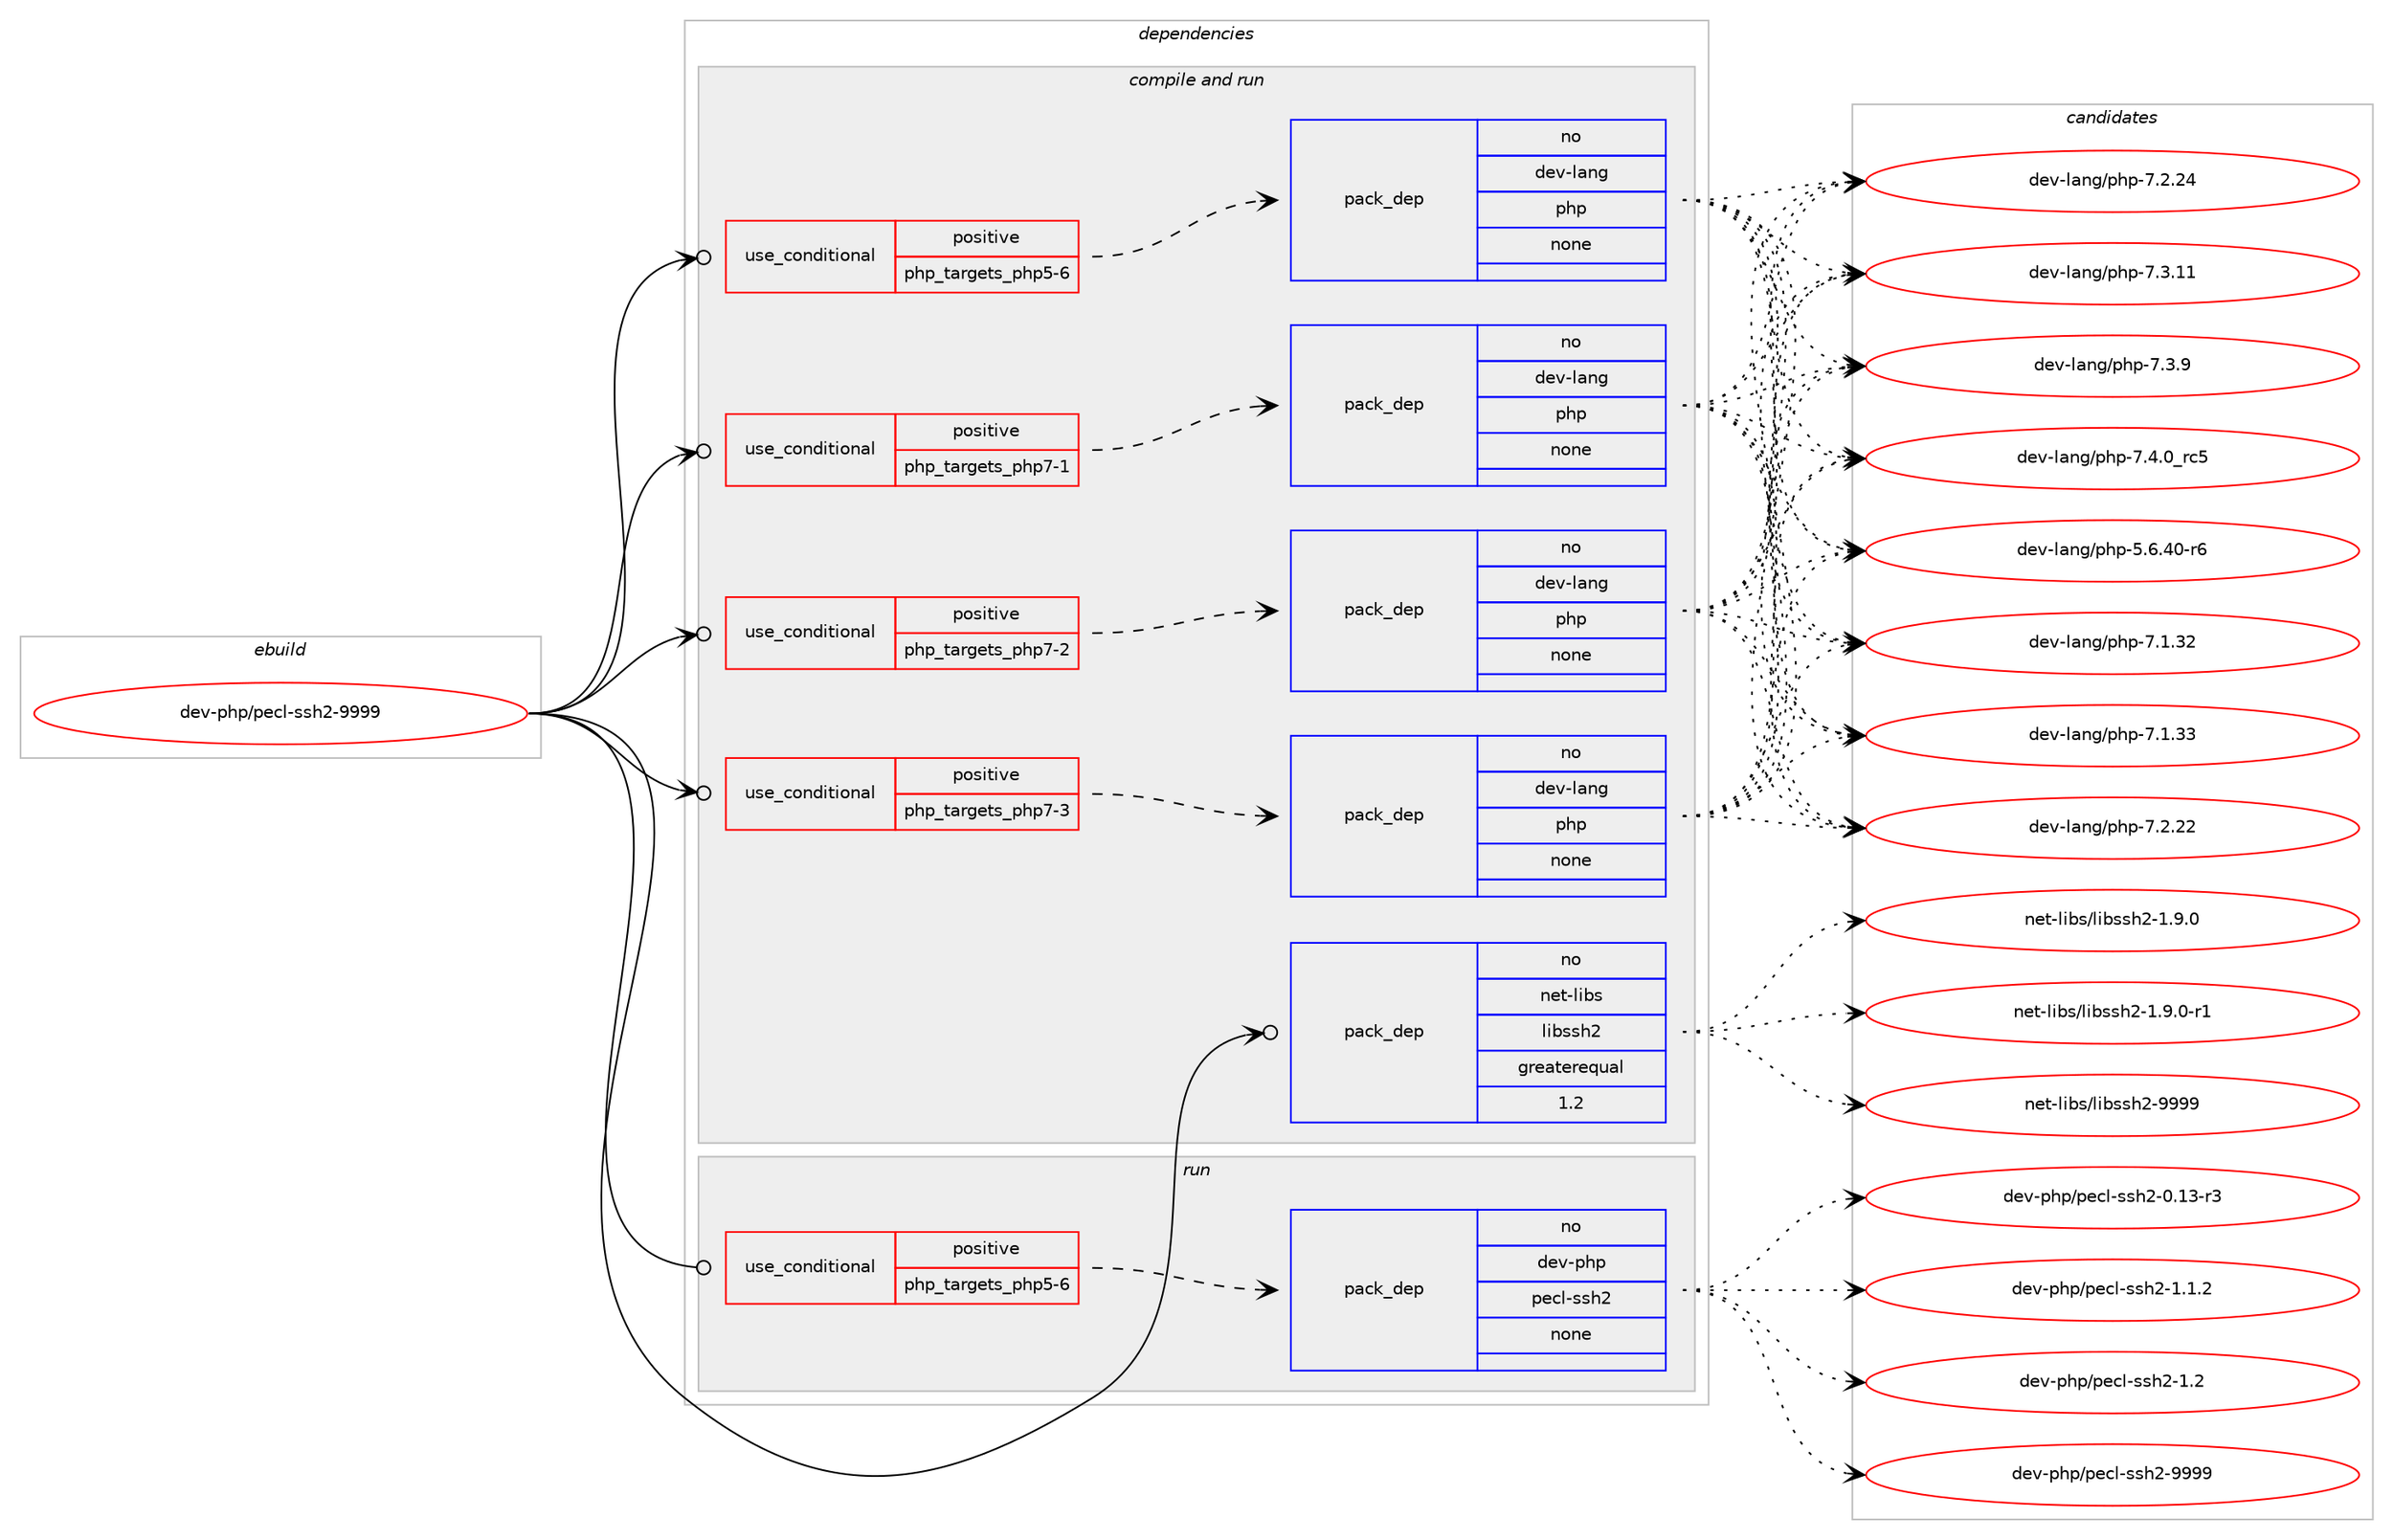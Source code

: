 digraph prolog {

# *************
# Graph options
# *************

newrank=true;
concentrate=true;
compound=true;
graph [rankdir=LR,fontname=Helvetica,fontsize=10,ranksep=1.5];#, ranksep=2.5, nodesep=0.2];
edge  [arrowhead=vee];
node  [fontname=Helvetica,fontsize=10];

# **********
# The ebuild
# **********

subgraph cluster_leftcol {
color=gray;
rank=same;
label=<<i>ebuild</i>>;
id [label="dev-php/pecl-ssh2-9999", color=red, width=4, href="../dev-php/pecl-ssh2-9999.svg"];
}

# ****************
# The dependencies
# ****************

subgraph cluster_midcol {
color=gray;
label=<<i>dependencies</i>>;
subgraph cluster_compile {
fillcolor="#eeeeee";
style=filled;
label=<<i>compile</i>>;
}
subgraph cluster_compileandrun {
fillcolor="#eeeeee";
style=filled;
label=<<i>compile and run</i>>;
subgraph cond135240 {
dependency591159 [label=<<TABLE BORDER="0" CELLBORDER="1" CELLSPACING="0" CELLPADDING="4"><TR><TD ROWSPAN="3" CELLPADDING="10">use_conditional</TD></TR><TR><TD>positive</TD></TR><TR><TD>php_targets_php5-6</TD></TR></TABLE>>, shape=none, color=red];
subgraph pack444179 {
dependency591160 [label=<<TABLE BORDER="0" CELLBORDER="1" CELLSPACING="0" CELLPADDING="4" WIDTH="220"><TR><TD ROWSPAN="6" CELLPADDING="30">pack_dep</TD></TR><TR><TD WIDTH="110">no</TD></TR><TR><TD>dev-lang</TD></TR><TR><TD>php</TD></TR><TR><TD>none</TD></TR><TR><TD></TD></TR></TABLE>>, shape=none, color=blue];
}
dependency591159:e -> dependency591160:w [weight=20,style="dashed",arrowhead="vee"];
}
id:e -> dependency591159:w [weight=20,style="solid",arrowhead="odotvee"];
subgraph cond135241 {
dependency591161 [label=<<TABLE BORDER="0" CELLBORDER="1" CELLSPACING="0" CELLPADDING="4"><TR><TD ROWSPAN="3" CELLPADDING="10">use_conditional</TD></TR><TR><TD>positive</TD></TR><TR><TD>php_targets_php7-1</TD></TR></TABLE>>, shape=none, color=red];
subgraph pack444180 {
dependency591162 [label=<<TABLE BORDER="0" CELLBORDER="1" CELLSPACING="0" CELLPADDING="4" WIDTH="220"><TR><TD ROWSPAN="6" CELLPADDING="30">pack_dep</TD></TR><TR><TD WIDTH="110">no</TD></TR><TR><TD>dev-lang</TD></TR><TR><TD>php</TD></TR><TR><TD>none</TD></TR><TR><TD></TD></TR></TABLE>>, shape=none, color=blue];
}
dependency591161:e -> dependency591162:w [weight=20,style="dashed",arrowhead="vee"];
}
id:e -> dependency591161:w [weight=20,style="solid",arrowhead="odotvee"];
subgraph cond135242 {
dependency591163 [label=<<TABLE BORDER="0" CELLBORDER="1" CELLSPACING="0" CELLPADDING="4"><TR><TD ROWSPAN="3" CELLPADDING="10">use_conditional</TD></TR><TR><TD>positive</TD></TR><TR><TD>php_targets_php7-2</TD></TR></TABLE>>, shape=none, color=red];
subgraph pack444181 {
dependency591164 [label=<<TABLE BORDER="0" CELLBORDER="1" CELLSPACING="0" CELLPADDING="4" WIDTH="220"><TR><TD ROWSPAN="6" CELLPADDING="30">pack_dep</TD></TR><TR><TD WIDTH="110">no</TD></TR><TR><TD>dev-lang</TD></TR><TR><TD>php</TD></TR><TR><TD>none</TD></TR><TR><TD></TD></TR></TABLE>>, shape=none, color=blue];
}
dependency591163:e -> dependency591164:w [weight=20,style="dashed",arrowhead="vee"];
}
id:e -> dependency591163:w [weight=20,style="solid",arrowhead="odotvee"];
subgraph cond135243 {
dependency591165 [label=<<TABLE BORDER="0" CELLBORDER="1" CELLSPACING="0" CELLPADDING="4"><TR><TD ROWSPAN="3" CELLPADDING="10">use_conditional</TD></TR><TR><TD>positive</TD></TR><TR><TD>php_targets_php7-3</TD></TR></TABLE>>, shape=none, color=red];
subgraph pack444182 {
dependency591166 [label=<<TABLE BORDER="0" CELLBORDER="1" CELLSPACING="0" CELLPADDING="4" WIDTH="220"><TR><TD ROWSPAN="6" CELLPADDING="30">pack_dep</TD></TR><TR><TD WIDTH="110">no</TD></TR><TR><TD>dev-lang</TD></TR><TR><TD>php</TD></TR><TR><TD>none</TD></TR><TR><TD></TD></TR></TABLE>>, shape=none, color=blue];
}
dependency591165:e -> dependency591166:w [weight=20,style="dashed",arrowhead="vee"];
}
id:e -> dependency591165:w [weight=20,style="solid",arrowhead="odotvee"];
subgraph pack444183 {
dependency591167 [label=<<TABLE BORDER="0" CELLBORDER="1" CELLSPACING="0" CELLPADDING="4" WIDTH="220"><TR><TD ROWSPAN="6" CELLPADDING="30">pack_dep</TD></TR><TR><TD WIDTH="110">no</TD></TR><TR><TD>net-libs</TD></TR><TR><TD>libssh2</TD></TR><TR><TD>greaterequal</TD></TR><TR><TD>1.2</TD></TR></TABLE>>, shape=none, color=blue];
}
id:e -> dependency591167:w [weight=20,style="solid",arrowhead="odotvee"];
}
subgraph cluster_run {
fillcolor="#eeeeee";
style=filled;
label=<<i>run</i>>;
subgraph cond135244 {
dependency591168 [label=<<TABLE BORDER="0" CELLBORDER="1" CELLSPACING="0" CELLPADDING="4"><TR><TD ROWSPAN="3" CELLPADDING="10">use_conditional</TD></TR><TR><TD>positive</TD></TR><TR><TD>php_targets_php5-6</TD></TR></TABLE>>, shape=none, color=red];
subgraph pack444184 {
dependency591169 [label=<<TABLE BORDER="0" CELLBORDER="1" CELLSPACING="0" CELLPADDING="4" WIDTH="220"><TR><TD ROWSPAN="6" CELLPADDING="30">pack_dep</TD></TR><TR><TD WIDTH="110">no</TD></TR><TR><TD>dev-php</TD></TR><TR><TD>pecl-ssh2</TD></TR><TR><TD>none</TD></TR><TR><TD></TD></TR></TABLE>>, shape=none, color=blue];
}
dependency591168:e -> dependency591169:w [weight=20,style="dashed",arrowhead="vee"];
}
id:e -> dependency591168:w [weight=20,style="solid",arrowhead="odot"];
}
}

# **************
# The candidates
# **************

subgraph cluster_choices {
rank=same;
color=gray;
label=<<i>candidates</i>>;

subgraph choice444179 {
color=black;
nodesep=1;
choice100101118451089711010347112104112455346544652484511454 [label="dev-lang/php-5.6.40-r6", color=red, width=4,href="../dev-lang/php-5.6.40-r6.svg"];
choice10010111845108971101034711210411245554649465150 [label="dev-lang/php-7.1.32", color=red, width=4,href="../dev-lang/php-7.1.32.svg"];
choice10010111845108971101034711210411245554649465151 [label="dev-lang/php-7.1.33", color=red, width=4,href="../dev-lang/php-7.1.33.svg"];
choice10010111845108971101034711210411245554650465050 [label="dev-lang/php-7.2.22", color=red, width=4,href="../dev-lang/php-7.2.22.svg"];
choice10010111845108971101034711210411245554650465052 [label="dev-lang/php-7.2.24", color=red, width=4,href="../dev-lang/php-7.2.24.svg"];
choice10010111845108971101034711210411245554651464949 [label="dev-lang/php-7.3.11", color=red, width=4,href="../dev-lang/php-7.3.11.svg"];
choice100101118451089711010347112104112455546514657 [label="dev-lang/php-7.3.9", color=red, width=4,href="../dev-lang/php-7.3.9.svg"];
choice100101118451089711010347112104112455546524648951149953 [label="dev-lang/php-7.4.0_rc5", color=red, width=4,href="../dev-lang/php-7.4.0_rc5.svg"];
dependency591160:e -> choice100101118451089711010347112104112455346544652484511454:w [style=dotted,weight="100"];
dependency591160:e -> choice10010111845108971101034711210411245554649465150:w [style=dotted,weight="100"];
dependency591160:e -> choice10010111845108971101034711210411245554649465151:w [style=dotted,weight="100"];
dependency591160:e -> choice10010111845108971101034711210411245554650465050:w [style=dotted,weight="100"];
dependency591160:e -> choice10010111845108971101034711210411245554650465052:w [style=dotted,weight="100"];
dependency591160:e -> choice10010111845108971101034711210411245554651464949:w [style=dotted,weight="100"];
dependency591160:e -> choice100101118451089711010347112104112455546514657:w [style=dotted,weight="100"];
dependency591160:e -> choice100101118451089711010347112104112455546524648951149953:w [style=dotted,weight="100"];
}
subgraph choice444180 {
color=black;
nodesep=1;
choice100101118451089711010347112104112455346544652484511454 [label="dev-lang/php-5.6.40-r6", color=red, width=4,href="../dev-lang/php-5.6.40-r6.svg"];
choice10010111845108971101034711210411245554649465150 [label="dev-lang/php-7.1.32", color=red, width=4,href="../dev-lang/php-7.1.32.svg"];
choice10010111845108971101034711210411245554649465151 [label="dev-lang/php-7.1.33", color=red, width=4,href="../dev-lang/php-7.1.33.svg"];
choice10010111845108971101034711210411245554650465050 [label="dev-lang/php-7.2.22", color=red, width=4,href="../dev-lang/php-7.2.22.svg"];
choice10010111845108971101034711210411245554650465052 [label="dev-lang/php-7.2.24", color=red, width=4,href="../dev-lang/php-7.2.24.svg"];
choice10010111845108971101034711210411245554651464949 [label="dev-lang/php-7.3.11", color=red, width=4,href="../dev-lang/php-7.3.11.svg"];
choice100101118451089711010347112104112455546514657 [label="dev-lang/php-7.3.9", color=red, width=4,href="../dev-lang/php-7.3.9.svg"];
choice100101118451089711010347112104112455546524648951149953 [label="dev-lang/php-7.4.0_rc5", color=red, width=4,href="../dev-lang/php-7.4.0_rc5.svg"];
dependency591162:e -> choice100101118451089711010347112104112455346544652484511454:w [style=dotted,weight="100"];
dependency591162:e -> choice10010111845108971101034711210411245554649465150:w [style=dotted,weight="100"];
dependency591162:e -> choice10010111845108971101034711210411245554649465151:w [style=dotted,weight="100"];
dependency591162:e -> choice10010111845108971101034711210411245554650465050:w [style=dotted,weight="100"];
dependency591162:e -> choice10010111845108971101034711210411245554650465052:w [style=dotted,weight="100"];
dependency591162:e -> choice10010111845108971101034711210411245554651464949:w [style=dotted,weight="100"];
dependency591162:e -> choice100101118451089711010347112104112455546514657:w [style=dotted,weight="100"];
dependency591162:e -> choice100101118451089711010347112104112455546524648951149953:w [style=dotted,weight="100"];
}
subgraph choice444181 {
color=black;
nodesep=1;
choice100101118451089711010347112104112455346544652484511454 [label="dev-lang/php-5.6.40-r6", color=red, width=4,href="../dev-lang/php-5.6.40-r6.svg"];
choice10010111845108971101034711210411245554649465150 [label="dev-lang/php-7.1.32", color=red, width=4,href="../dev-lang/php-7.1.32.svg"];
choice10010111845108971101034711210411245554649465151 [label="dev-lang/php-7.1.33", color=red, width=4,href="../dev-lang/php-7.1.33.svg"];
choice10010111845108971101034711210411245554650465050 [label="dev-lang/php-7.2.22", color=red, width=4,href="../dev-lang/php-7.2.22.svg"];
choice10010111845108971101034711210411245554650465052 [label="dev-lang/php-7.2.24", color=red, width=4,href="../dev-lang/php-7.2.24.svg"];
choice10010111845108971101034711210411245554651464949 [label="dev-lang/php-7.3.11", color=red, width=4,href="../dev-lang/php-7.3.11.svg"];
choice100101118451089711010347112104112455546514657 [label="dev-lang/php-7.3.9", color=red, width=4,href="../dev-lang/php-7.3.9.svg"];
choice100101118451089711010347112104112455546524648951149953 [label="dev-lang/php-7.4.0_rc5", color=red, width=4,href="../dev-lang/php-7.4.0_rc5.svg"];
dependency591164:e -> choice100101118451089711010347112104112455346544652484511454:w [style=dotted,weight="100"];
dependency591164:e -> choice10010111845108971101034711210411245554649465150:w [style=dotted,weight="100"];
dependency591164:e -> choice10010111845108971101034711210411245554649465151:w [style=dotted,weight="100"];
dependency591164:e -> choice10010111845108971101034711210411245554650465050:w [style=dotted,weight="100"];
dependency591164:e -> choice10010111845108971101034711210411245554650465052:w [style=dotted,weight="100"];
dependency591164:e -> choice10010111845108971101034711210411245554651464949:w [style=dotted,weight="100"];
dependency591164:e -> choice100101118451089711010347112104112455546514657:w [style=dotted,weight="100"];
dependency591164:e -> choice100101118451089711010347112104112455546524648951149953:w [style=dotted,weight="100"];
}
subgraph choice444182 {
color=black;
nodesep=1;
choice100101118451089711010347112104112455346544652484511454 [label="dev-lang/php-5.6.40-r6", color=red, width=4,href="../dev-lang/php-5.6.40-r6.svg"];
choice10010111845108971101034711210411245554649465150 [label="dev-lang/php-7.1.32", color=red, width=4,href="../dev-lang/php-7.1.32.svg"];
choice10010111845108971101034711210411245554649465151 [label="dev-lang/php-7.1.33", color=red, width=4,href="../dev-lang/php-7.1.33.svg"];
choice10010111845108971101034711210411245554650465050 [label="dev-lang/php-7.2.22", color=red, width=4,href="../dev-lang/php-7.2.22.svg"];
choice10010111845108971101034711210411245554650465052 [label="dev-lang/php-7.2.24", color=red, width=4,href="../dev-lang/php-7.2.24.svg"];
choice10010111845108971101034711210411245554651464949 [label="dev-lang/php-7.3.11", color=red, width=4,href="../dev-lang/php-7.3.11.svg"];
choice100101118451089711010347112104112455546514657 [label="dev-lang/php-7.3.9", color=red, width=4,href="../dev-lang/php-7.3.9.svg"];
choice100101118451089711010347112104112455546524648951149953 [label="dev-lang/php-7.4.0_rc5", color=red, width=4,href="../dev-lang/php-7.4.0_rc5.svg"];
dependency591166:e -> choice100101118451089711010347112104112455346544652484511454:w [style=dotted,weight="100"];
dependency591166:e -> choice10010111845108971101034711210411245554649465150:w [style=dotted,weight="100"];
dependency591166:e -> choice10010111845108971101034711210411245554649465151:w [style=dotted,weight="100"];
dependency591166:e -> choice10010111845108971101034711210411245554650465050:w [style=dotted,weight="100"];
dependency591166:e -> choice10010111845108971101034711210411245554650465052:w [style=dotted,weight="100"];
dependency591166:e -> choice10010111845108971101034711210411245554651464949:w [style=dotted,weight="100"];
dependency591166:e -> choice100101118451089711010347112104112455546514657:w [style=dotted,weight="100"];
dependency591166:e -> choice100101118451089711010347112104112455546524648951149953:w [style=dotted,weight="100"];
}
subgraph choice444183 {
color=black;
nodesep=1;
choice1101011164510810598115471081059811511510450454946574648 [label="net-libs/libssh2-1.9.0", color=red, width=4,href="../net-libs/libssh2-1.9.0.svg"];
choice11010111645108105981154710810598115115104504549465746484511449 [label="net-libs/libssh2-1.9.0-r1", color=red, width=4,href="../net-libs/libssh2-1.9.0-r1.svg"];
choice11010111645108105981154710810598115115104504557575757 [label="net-libs/libssh2-9999", color=red, width=4,href="../net-libs/libssh2-9999.svg"];
dependency591167:e -> choice1101011164510810598115471081059811511510450454946574648:w [style=dotted,weight="100"];
dependency591167:e -> choice11010111645108105981154710810598115115104504549465746484511449:w [style=dotted,weight="100"];
dependency591167:e -> choice11010111645108105981154710810598115115104504557575757:w [style=dotted,weight="100"];
}
subgraph choice444184 {
color=black;
nodesep=1;
choice100101118451121041124711210199108451151151045045484649514511451 [label="dev-php/pecl-ssh2-0.13-r3", color=red, width=4,href="../dev-php/pecl-ssh2-0.13-r3.svg"];
choice1001011184511210411247112101991084511511510450454946494650 [label="dev-php/pecl-ssh2-1.1.2", color=red, width=4,href="../dev-php/pecl-ssh2-1.1.2.svg"];
choice100101118451121041124711210199108451151151045045494650 [label="dev-php/pecl-ssh2-1.2", color=red, width=4,href="../dev-php/pecl-ssh2-1.2.svg"];
choice10010111845112104112471121019910845115115104504557575757 [label="dev-php/pecl-ssh2-9999", color=red, width=4,href="../dev-php/pecl-ssh2-9999.svg"];
dependency591169:e -> choice100101118451121041124711210199108451151151045045484649514511451:w [style=dotted,weight="100"];
dependency591169:e -> choice1001011184511210411247112101991084511511510450454946494650:w [style=dotted,weight="100"];
dependency591169:e -> choice100101118451121041124711210199108451151151045045494650:w [style=dotted,weight="100"];
dependency591169:e -> choice10010111845112104112471121019910845115115104504557575757:w [style=dotted,weight="100"];
}
}

}
